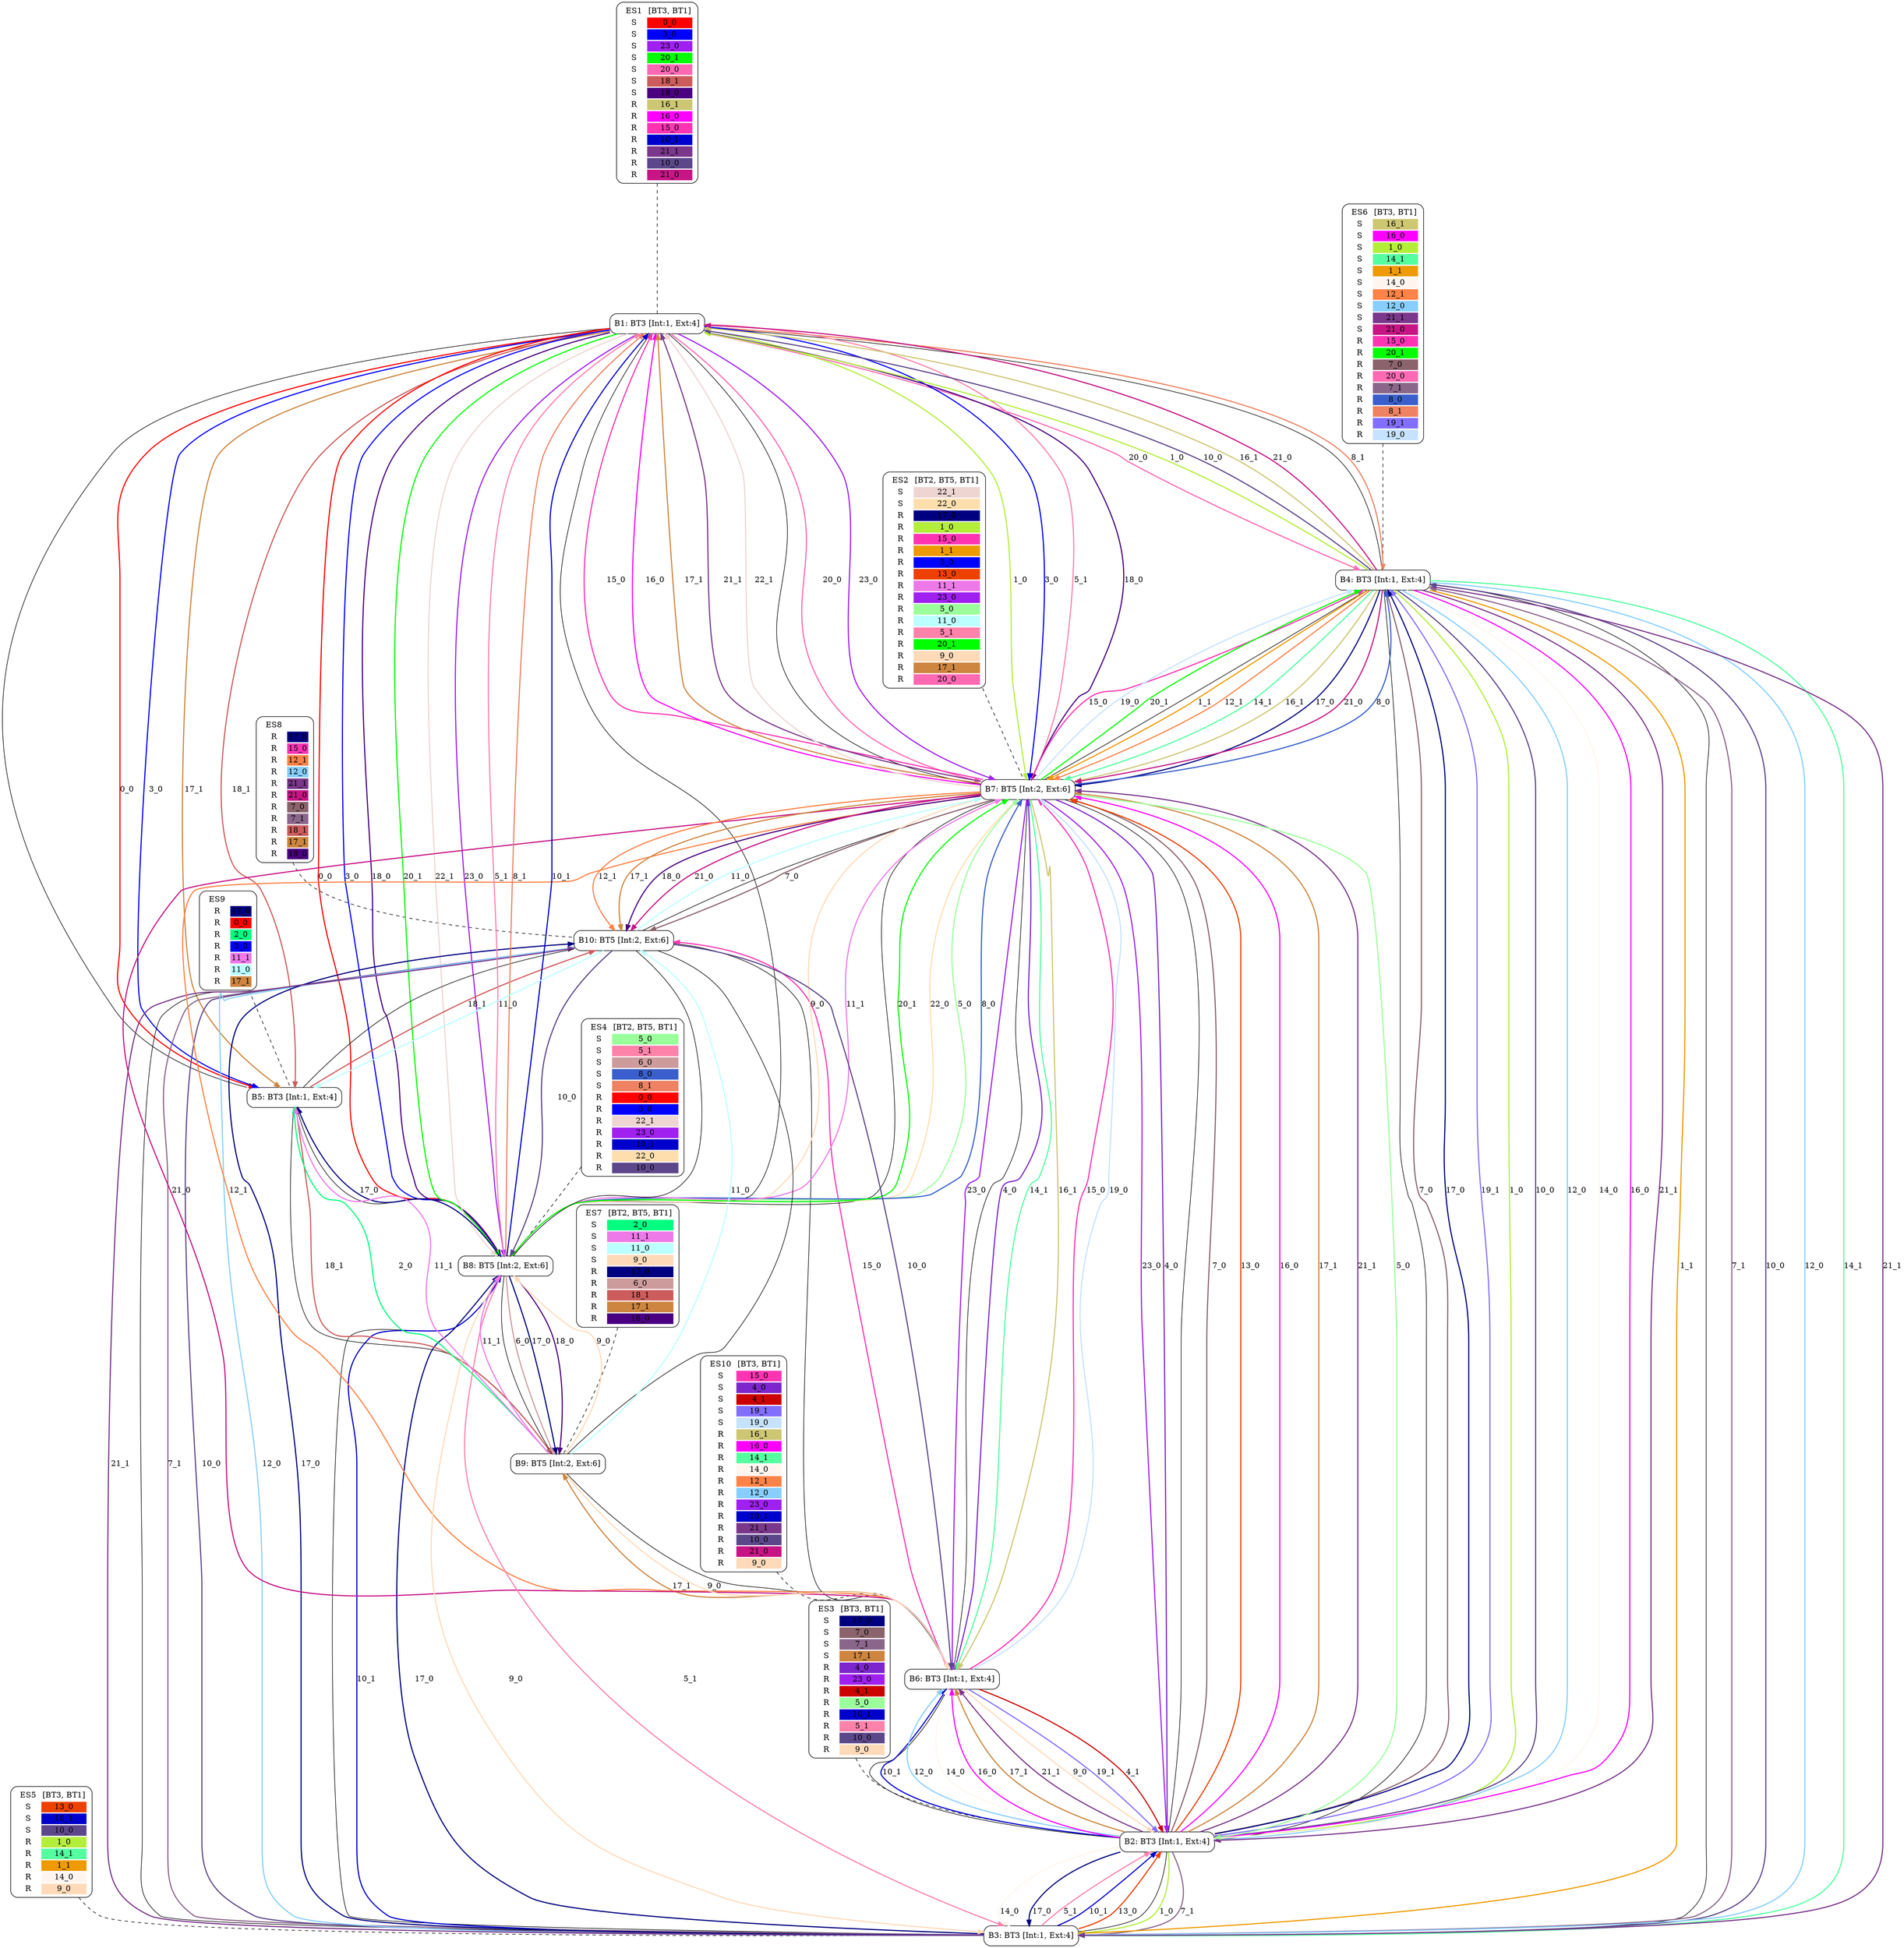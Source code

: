 digraph network {
  ES1 [ label=<<TABLE  BORDER="0"><TR> <TD ALIGN="CENTER" BORDER="0"> ES1 </TD> <TD>[BT3, BT1]</TD> </TR><TR><TD>S</TD><TD BGCOLOR="red">0_0</TD></TR>
<TR><TD>S</TD><TD BGCOLOR="blue">3_0</TD></TR>
<TR><TD>S</TD><TD BGCOLOR="purple">23_0</TD></TR>
<TR><TD>S</TD><TD BGCOLOR="green">20_1</TD></TR>
<TR><TD>S</TD><TD BGCOLOR="hotpink">20_0</TD></TR>
<TR><TD>S</TD><TD BGCOLOR="indianred">18_1</TD></TR>
<TR><TD>S</TD><TD BGCOLOR="indigo">18_0</TD></TR>
<TR><TD>R</TD><TD BGCOLOR="khaki3">16_1</TD></TR>
<TR><TD>R</TD><TD BGCOLOR="magenta1">16_0</TD></TR>
<TR><TD>R</TD><TD BGCOLOR="maroon1">15_0</TD></TR>
<TR><TD>R</TD><TD BGCOLOR="mediumblue">10_1</TD></TR>
<TR><TD>R</TD><TD BGCOLOR="mediumorchid4">21_1</TD></TR>
<TR><TD>R</TD><TD BGCOLOR="mediumpurple4">10_0</TD></TR>
<TR><TD>R</TD><TD BGCOLOR="mediumvioletred">21_0</TD></TR>
</TABLE>> shape="box" style="rounded" ];
  ES2 [ label=<<TABLE  BORDER="0"><TR> <TD ALIGN="CENTER" BORDER="0"> ES2 </TD> <TD>[BT2, BT5, BT1]</TD> </TR><TR><TD>S</TD><TD BGCOLOR="mistyrose2">22_1</TD></TR>
<TR><TD>S</TD><TD BGCOLOR="navajowhite1">22_0</TD></TR>
<TR><TD>R</TD><TD BGCOLOR="navyblue">17_0</TD></TR>
<TR><TD>R</TD><TD BGCOLOR="olivedrab2">1_0</TD></TR>
<TR><TD>R</TD><TD BGCOLOR="maroon1">15_0</TD></TR>
<TR><TD>R</TD><TD BGCOLOR="orange2">1_1</TD></TR>
<TR><TD>R</TD><TD BGCOLOR="blue">3_0</TD></TR>
<TR><TD>R</TD><TD BGCOLOR="orangered2">13_0</TD></TR>
<TR><TD>R</TD><TD BGCOLOR="orchid2">11_1</TD></TR>
<TR><TD>R</TD><TD BGCOLOR="purple">23_0</TD></TR>
<TR><TD>R</TD><TD BGCOLOR="palegreen1">5_0</TD></TR>
<TR><TD>R</TD><TD BGCOLOR="paleturquoise1">11_0</TD></TR>
<TR><TD>R</TD><TD BGCOLOR="palevioletred1">5_1</TD></TR>
<TR><TD>R</TD><TD BGCOLOR="green">20_1</TD></TR>
<TR><TD>R</TD><TD BGCOLOR="peachpuff">9_0</TD></TR>
<TR><TD>R</TD><TD BGCOLOR="peru">17_1</TD></TR>
<TR><TD>R</TD><TD BGCOLOR="hotpink">20_0</TD></TR>
</TABLE>> shape="box" style="rounded" ];
  ES3 [ label=<<TABLE  BORDER="0"><TR> <TD ALIGN="CENTER" BORDER="0"> ES3 </TD> <TD>[BT3, BT1]</TD> </TR><TR><TD>S</TD><TD BGCOLOR="navyblue">17_0</TD></TR>
<TR><TD>S</TD><TD BGCOLOR="pink4">7_0</TD></TR>
<TR><TD>S</TD><TD BGCOLOR="plum4">7_1</TD></TR>
<TR><TD>S</TD><TD BGCOLOR="peru">17_1</TD></TR>
<TR><TD>R</TD><TD BGCOLOR="purple3">4_0</TD></TR>
<TR><TD>R</TD><TD BGCOLOR="purple">23_0</TD></TR>
<TR><TD>R</TD><TD BGCOLOR="red3">4_1</TD></TR>
<TR><TD>R</TD><TD BGCOLOR="palegreen1">5_0</TD></TR>
<TR><TD>R</TD><TD BGCOLOR="mediumblue">10_1</TD></TR>
<TR><TD>R</TD><TD BGCOLOR="palevioletred1">5_1</TD></TR>
<TR><TD>R</TD><TD BGCOLOR="mediumpurple4">10_0</TD></TR>
<TR><TD>R</TD><TD BGCOLOR="peachpuff">9_0</TD></TR>
</TABLE>> shape="box" style="rounded" ];
  ES4 [ label=<<TABLE  BORDER="0"><TR> <TD ALIGN="CENTER" BORDER="0"> ES4 </TD> <TD>[BT2, BT5, BT1]</TD> </TR><TR><TD>S</TD><TD BGCOLOR="palegreen1">5_0</TD></TR>
<TR><TD>S</TD><TD BGCOLOR="palevioletred1">5_1</TD></TR>
<TR><TD>S</TD><TD BGCOLOR="rosybrown3">6_0</TD></TR>
<TR><TD>S</TD><TD BGCOLOR="royalblue3">8_0</TD></TR>
<TR><TD>S</TD><TD BGCOLOR="salmon2">8_1</TD></TR>
<TR><TD>R</TD><TD BGCOLOR="red">0_0</TD></TR>
<TR><TD>R</TD><TD BGCOLOR="blue">3_0</TD></TR>
<TR><TD>R</TD><TD BGCOLOR="mistyrose2">22_1</TD></TR>
<TR><TD>R</TD><TD BGCOLOR="purple">23_0</TD></TR>
<TR><TD>R</TD><TD BGCOLOR="mediumblue">10_1</TD></TR>
<TR><TD>R</TD><TD BGCOLOR="navajowhite1">22_0</TD></TR>
<TR><TD>R</TD><TD BGCOLOR="mediumpurple4">10_0</TD></TR>
</TABLE>> shape="box" style="rounded" ];
  ES5 [ label=<<TABLE  BORDER="0"><TR> <TD ALIGN="CENTER" BORDER="0"> ES5 </TD> <TD>[BT3, BT1]</TD> </TR><TR><TD>S</TD><TD BGCOLOR="orangered2">13_0</TD></TR>
<TR><TD>S</TD><TD BGCOLOR="mediumblue">10_1</TD></TR>
<TR><TD>S</TD><TD BGCOLOR="mediumpurple4">10_0</TD></TR>
<TR><TD>R</TD><TD BGCOLOR="olivedrab2">1_0</TD></TR>
<TR><TD>R</TD><TD BGCOLOR="seagreen1">14_1</TD></TR>
<TR><TD>R</TD><TD BGCOLOR="orange2">1_1</TD></TR>
<TR><TD>R</TD><TD BGCOLOR="seashell1">14_0</TD></TR>
<TR><TD>R</TD><TD BGCOLOR="peachpuff">9_0</TD></TR>
</TABLE>> shape="box" style="rounded" ];
  ES6 [ label=<<TABLE  BORDER="0"><TR> <TD ALIGN="CENTER" BORDER="0"> ES6 </TD> <TD>[BT3, BT1]</TD> </TR><TR><TD>S</TD><TD BGCOLOR="khaki3">16_1</TD></TR>
<TR><TD>S</TD><TD BGCOLOR="magenta1">16_0</TD></TR>
<TR><TD>S</TD><TD BGCOLOR="olivedrab2">1_0</TD></TR>
<TR><TD>S</TD><TD BGCOLOR="seagreen1">14_1</TD></TR>
<TR><TD>S</TD><TD BGCOLOR="orange2">1_1</TD></TR>
<TR><TD>S</TD><TD BGCOLOR="seashell1">14_0</TD></TR>
<TR><TD>S</TD><TD BGCOLOR="sienna1">12_1</TD></TR>
<TR><TD>S</TD><TD BGCOLOR="skyblue1">12_0</TD></TR>
<TR><TD>S</TD><TD BGCOLOR="mediumorchid4">21_1</TD></TR>
<TR><TD>S</TD><TD BGCOLOR="mediumvioletred">21_0</TD></TR>
<TR><TD>R</TD><TD BGCOLOR="maroon1">15_0</TD></TR>
<TR><TD>R</TD><TD BGCOLOR="green">20_1</TD></TR>
<TR><TD>R</TD><TD BGCOLOR="pink4">7_0</TD></TR>
<TR><TD>R</TD><TD BGCOLOR="hotpink">20_0</TD></TR>
<TR><TD>R</TD><TD BGCOLOR="plum4">7_1</TD></TR>
<TR><TD>R</TD><TD BGCOLOR="royalblue3">8_0</TD></TR>
<TR><TD>R</TD><TD BGCOLOR="salmon2">8_1</TD></TR>
<TR><TD>R</TD><TD BGCOLOR="slateblue1">19_1</TD></TR>
<TR><TD>R</TD><TD BGCOLOR="slategray1">19_0</TD></TR>
</TABLE>> shape="box" style="rounded" ];
  ES7 [ label=<<TABLE  BORDER="0"><TR> <TD ALIGN="CENTER" BORDER="0"> ES7 </TD> <TD>[BT2, BT5, BT1]</TD> </TR><TR><TD>S</TD><TD BGCOLOR="springgreen">2_0</TD></TR>
<TR><TD>S</TD><TD BGCOLOR="orchid2">11_1</TD></TR>
<TR><TD>S</TD><TD BGCOLOR="paleturquoise1">11_0</TD></TR>
<TR><TD>S</TD><TD BGCOLOR="peachpuff">9_0</TD></TR>
<TR><TD>R</TD><TD BGCOLOR="navyblue">17_0</TD></TR>
<TR><TD>R</TD><TD BGCOLOR="rosybrown3">6_0</TD></TR>
<TR><TD>R</TD><TD BGCOLOR="indianred">18_1</TD></TR>
<TR><TD>R</TD><TD BGCOLOR="peru">17_1</TD></TR>
<TR><TD>R</TD><TD BGCOLOR="indigo">18_0</TD></TR>
</TABLE>> shape="box" style="rounded" ];
  ES8 [ label=<<TABLE  BORDER="0"><TR> <TD ALIGN="CENTER" BORDER="0"> ES8 </TD>  </TR><TR><TD>R</TD><TD BGCOLOR="navyblue">17_0</TD></TR>
<TR><TD>R</TD><TD BGCOLOR="maroon1">15_0</TD></TR>
<TR><TD>R</TD><TD BGCOLOR="sienna1">12_1</TD></TR>
<TR><TD>R</TD><TD BGCOLOR="skyblue1">12_0</TD></TR>
<TR><TD>R</TD><TD BGCOLOR="mediumorchid4">21_1</TD></TR>
<TR><TD>R</TD><TD BGCOLOR="mediumvioletred">21_0</TD></TR>
<TR><TD>R</TD><TD BGCOLOR="pink4">7_0</TD></TR>
<TR><TD>R</TD><TD BGCOLOR="plum4">7_1</TD></TR>
<TR><TD>R</TD><TD BGCOLOR="indianred">18_1</TD></TR>
<TR><TD>R</TD><TD BGCOLOR="peru">17_1</TD></TR>
<TR><TD>R</TD><TD BGCOLOR="indigo">18_0</TD></TR>
</TABLE>> shape="box" style="rounded" ];
  ES9 [ label=<<TABLE  BORDER="0"><TR> <TD ALIGN="CENTER" BORDER="0"> ES9 </TD>  </TR><TR><TD>R</TD><TD BGCOLOR="navyblue">17_0</TD></TR>
<TR><TD>R</TD><TD BGCOLOR="red">0_0</TD></TR>
<TR><TD>R</TD><TD BGCOLOR="springgreen">2_0</TD></TR>
<TR><TD>R</TD><TD BGCOLOR="blue">3_0</TD></TR>
<TR><TD>R</TD><TD BGCOLOR="orchid2">11_1</TD></TR>
<TR><TD>R</TD><TD BGCOLOR="paleturquoise1">11_0</TD></TR>
<TR><TD>R</TD><TD BGCOLOR="peru">17_1</TD></TR>
</TABLE>> shape="box" style="rounded" ];
  ES10 [ label=<<TABLE  BORDER="0"><TR> <TD ALIGN="CENTER" BORDER="0"> ES10 </TD> <TD>[BT3, BT1]</TD> </TR><TR><TD>S</TD><TD BGCOLOR="maroon1">15_0</TD></TR>
<TR><TD>S</TD><TD BGCOLOR="purple3">4_0</TD></TR>
<TR><TD>S</TD><TD BGCOLOR="red3">4_1</TD></TR>
<TR><TD>S</TD><TD BGCOLOR="slateblue1">19_1</TD></TR>
<TR><TD>S</TD><TD BGCOLOR="slategray1">19_0</TD></TR>
<TR><TD>R</TD><TD BGCOLOR="khaki3">16_1</TD></TR>
<TR><TD>R</TD><TD BGCOLOR="magenta1">16_0</TD></TR>
<TR><TD>R</TD><TD BGCOLOR="seagreen1">14_1</TD></TR>
<TR><TD>R</TD><TD BGCOLOR="seashell1">14_0</TD></TR>
<TR><TD>R</TD><TD BGCOLOR="sienna1">12_1</TD></TR>
<TR><TD>R</TD><TD BGCOLOR="skyblue1">12_0</TD></TR>
<TR><TD>R</TD><TD BGCOLOR="purple">23_0</TD></TR>
<TR><TD>R</TD><TD BGCOLOR="mediumblue">10_1</TD></TR>
<TR><TD>R</TD><TD BGCOLOR="mediumorchid4">21_1</TD></TR>
<TR><TD>R</TD><TD BGCOLOR="mediumpurple4">10_0</TD></TR>
<TR><TD>R</TD><TD BGCOLOR="mediumvioletred">21_0</TD></TR>
<TR><TD>R</TD><TD BGCOLOR="peachpuff">9_0</TD></TR>
</TABLE>> shape="box" style="rounded" ];
  B1 [ label="B1: BT3 [Int:1, Ext:4]" shape="box" style="rounded" ];
  B2 [ label="B2: BT3 [Int:1, Ext:4]" shape="box" style="rounded" ];
  B3 [ label="B3: BT3 [Int:1, Ext:4]" shape="box" style="rounded" ];
  B4 [ label="B4: BT3 [Int:1, Ext:4]" shape="box" style="rounded" ];
  B5 [ label="B5: BT3 [Int:1, Ext:4]" shape="box" style="rounded" ];
  B6 [ label="B6: BT3 [Int:1, Ext:4]" shape="box" style="rounded" ];
  B7 [ label="B7: BT5 [Int:2, Ext:6]" shape="box" style="rounded" ];
  B8 [ label="B8: BT5 [Int:2, Ext:6]" shape="box" style="rounded" ];
  B9 [ label="B9: BT5 [Int:2, Ext:6]" shape="box" style="rounded" ];
  B10 [ label="B10: BT5 [Int:2, Ext:6]" shape="box" style="rounded" ];
  ES1 -> B1 [ style="dashed" arrowhead="none" ];
  ES2 -> B7 [ style="dashed" arrowhead="none" ];
  ES3 -> B2 [ style="dashed" arrowhead="none" ];
  ES4 -> B8 [ style="dashed" arrowhead="none" ];
  ES5 -> B3 [ style="dashed" arrowhead="none" ];
  ES6 -> B4 [ style="dashed" arrowhead="none" ];
  ES7 -> B9 [ style="dashed" arrowhead="none" ];
  ES8 -> B10 [ style="dashed" arrowhead="none" ];
  ES9 -> B5 [ style="dashed" arrowhead="none" ];
  ES10 -> B6 [ style="dashed" arrowhead="none" ];
  B1 -> B4 [ arrowhead="none" ];
  B1 -> B5 [ arrowhead="none" ];
  B1 -> B7 [ arrowhead="none" ];
  B1 -> B8 [ arrowhead="none" ];
  B2 -> B3 [ arrowhead="none" ];
  B2 -> B4 [ arrowhead="none" ];
  B2 -> B6 [ arrowhead="none" ];
  B2 -> B7 [ arrowhead="none" ];
  B3 -> B4 [ arrowhead="none" ];
  B3 -> B8 [ arrowhead="none" ];
  B3 -> B10 [ arrowhead="none" ];
  B4 -> B7 [ arrowhead="none" ];
  B5 -> B8 [ arrowhead="none" ];
  B5 -> B9 [ arrowhead="none" ];
  B5 -> B10 [ arrowhead="none" ];
  B6 -> B7 [ arrowhead="none" ];
  B6 -> B9 [ arrowhead="none" ];
  B6 -> B10 [ arrowhead="none" ];
  B7 -> B8 [ arrowhead="none" ];
  B7 -> B10 [ arrowhead="none" ];
  B8 -> B9 [ arrowhead="none" ];
  B8 -> B10 [ arrowhead="none" ];
  B9 -> B10 [ arrowhead="none" ];
  B1 -> B5 [ label="0_0" color="red" style="bold" ];
  B1 -> B8 [ label="0_0" color="red" style="bold" ];
  B4 -> B1 [ label="1_0" color="olivedrab2" style="bold" ];
  B4 -> B2 [ label="1_0" color="olivedrab2" style="bold" ];
  B1 -> B7 [ label="1_0" color="olivedrab2" style="bold" ];
  B2 -> B3 [ label="1_0" color="olivedrab2" style="bold" ];
  B4 -> B3 [ label="1_1" color="orange2" style="bold" ];
  B4 -> B7 [ label="1_1" color="orange2" style="bold" ];
  B9 -> B5 [ label="2_0" color="springgreen" style="bold" ];
  B1 -> B5 [ label="3_0" color="blue" style="bold" ];
  B1 -> B7 [ label="3_0" color="blue" style="bold" ];
  B1 -> B8 [ label="3_0" color="blue" style="bold" ];
  B6 -> B7 [ label="4_0" color="purple3" style="bold" ];
  B7 -> B2 [ label="4_0" color="purple3" style="bold" ];
  B6 -> B2 [ label="4_1" color="red3" style="bold" ];
  B8 -> B7 [ label="5_0" color="palegreen1" style="bold" ];
  B7 -> B2 [ label="5_0" color="palegreen1" style="bold" ];
  B8 -> B1 [ label="5_1" color="palevioletred1" style="bold" ];
  B8 -> B3 [ label="5_1" color="palevioletred1" style="bold" ];
  B1 -> B7 [ label="5_1" color="palevioletred1" style="bold" ];
  B3 -> B2 [ label="5_1" color="palevioletred1" style="bold" ];
  B8 -> B9 [ label="6_0" color="rosybrown3" style="bold" ];
  B2 -> B4 [ label="7_0" color="pink4" style="bold" ];
  B2 -> B7 [ label="7_0" color="pink4" style="bold" ];
  B7 -> B10 [ label="7_0" color="pink4" style="bold" ];
  B2 -> B3 [ label="7_1" color="plum4" style="bold" ];
  B3 -> B4 [ label="7_1" color="plum4" style="bold" ];
  B3 -> B10 [ label="7_1" color="plum4" style="bold" ];
  B8 -> B7 [ label="8_0" color="royalblue3" style="bold" ];
  B7 -> B4 [ label="8_0" color="royalblue3" style="bold" ];
  B8 -> B1 [ label="8_1" color="salmon2" style="bold" ];
  B1 -> B4 [ label="8_1" color="salmon2" style="bold" ];
  B9 -> B6 [ label="9_0" color="peachpuff" style="bold" ];
  B9 -> B8 [ label="9_0" color="peachpuff" style="bold" ];
  B6 -> B2 [ label="9_0" color="peachpuff" style="bold" ];
  B8 -> B3 [ label="9_0" color="peachpuff" style="bold" ];
  B8 -> B7 [ label="9_0" color="peachpuff" style="bold" ];
  B3 -> B4 [ label="10_0" color="mediumpurple4" style="bold" ];
  B3 -> B10 [ label="10_0" color="mediumpurple4" style="bold" ];
  B4 -> B1 [ label="10_0" color="mediumpurple4" style="bold" ];
  B4 -> B2 [ label="10_0" color="mediumpurple4" style="bold" ];
  B10 -> B6 [ label="10_0" color="mediumpurple4" style="bold" ];
  B10 -> B8 [ label="10_0" color="mediumpurple4" style="bold" ];
  B3 -> B2 [ label="10_1" color="mediumblue" style="bold" ];
  B3 -> B8 [ label="10_1" color="mediumblue" style="bold" ];
  B2 -> B6 [ label="10_1" color="mediumblue" style="bold" ];
  B8 -> B1 [ label="10_1" color="mediumblue" style="bold" ];
  B9 -> B10 [ label="11_0" color="paleturquoise1" style="bold" ];
  B10 -> B5 [ label="11_0" color="paleturquoise1" style="bold" ];
  B10 -> B7 [ label="11_0" color="paleturquoise1" style="bold" ];
  B9 -> B5 [ label="11_1" color="orchid2" style="bold" ];
  B9 -> B8 [ label="11_1" color="orchid2" style="bold" ];
  B8 -> B7 [ label="11_1" color="orchid2" style="bold" ];
  B4 -> B2 [ label="12_0" color="skyblue1" style="bold" ];
  B4 -> B3 [ label="12_0" color="skyblue1" style="bold" ];
  B2 -> B6 [ label="12_0" color="skyblue1" style="bold" ];
  B3 -> B10 [ label="12_0" color="skyblue1" style="bold" ];
  B4 -> B7 [ label="12_1" color="sienna1" style="bold" ];
  B7 -> B6 [ label="12_1" color="sienna1" style="bold" ];
  B7 -> B10 [ label="12_1" color="sienna1" style="bold" ];
  B3 -> B2 [ label="13_0" color="orangered2" style="bold" ];
  B2 -> B7 [ label="13_0" color="orangered2" style="bold" ];
  B4 -> B2 [ label="14_0" color="seashell1" style="bold" ];
  B2 -> B3 [ label="14_0" color="seashell1" style="bold" ];
  B2 -> B6 [ label="14_0" color="seashell1" style="bold" ];
  B4 -> B3 [ label="14_1" color="seagreen1" style="bold" ];
  B4 -> B7 [ label="14_1" color="seagreen1" style="bold" ];
  B7 -> B6 [ label="14_1" color="seagreen1" style="bold" ];
  B6 -> B7 [ label="15_0" color="maroon1" style="bold" ];
  B6 -> B10 [ label="15_0" color="maroon1" style="bold" ];
  B7 -> B1 [ label="15_0" color="maroon1" style="bold" ];
  B7 -> B4 [ label="15_0" color="maroon1" style="bold" ];
  B4 -> B2 [ label="16_0" color="magenta1" style="bold" ];
  B2 -> B6 [ label="16_0" color="magenta1" style="bold" ];
  B2 -> B7 [ label="16_0" color="magenta1" style="bold" ];
  B7 -> B1 [ label="16_0" color="magenta1" style="bold" ];
  B4 -> B1 [ label="16_1" color="khaki3" style="bold" ];
  B4 -> B7 [ label="16_1" color="khaki3" style="bold" ];
  B7 -> B6 [ label="16_1" color="khaki3" style="bold" ];
  B2 -> B3 [ label="17_0" color="navyblue" style="bold" ];
  B2 -> B4 [ label="17_0" color="navyblue" style="bold" ];
  B3 -> B8 [ label="17_0" color="navyblue" style="bold" ];
  B3 -> B10 [ label="17_0" color="navyblue" style="bold" ];
  B4 -> B7 [ label="17_0" color="navyblue" style="bold" ];
  B8 -> B5 [ label="17_0" color="navyblue" style="bold" ];
  B8 -> B9 [ label="17_0" color="navyblue" style="bold" ];
  B2 -> B6 [ label="17_1" color="peru" style="bold" ];
  B2 -> B7 [ label="17_1" color="peru" style="bold" ];
  B6 -> B9 [ label="17_1" color="peru" style="bold" ];
  B7 -> B1 [ label="17_1" color="peru" style="bold" ];
  B7 -> B10 [ label="17_1" color="peru" style="bold" ];
  B1 -> B5 [ label="17_1" color="peru" style="bold" ];
  B1 -> B7 [ label="18_0" color="indigo" style="bold" ];
  B1 -> B8 [ label="18_0" color="indigo" style="bold" ];
  B7 -> B10 [ label="18_0" color="indigo" style="bold" ];
  B8 -> B9 [ label="18_0" color="indigo" style="bold" ];
  B1 -> B5 [ label="18_1" color="indianred" style="bold" ];
  B5 -> B9 [ label="18_1" color="indianred" style="bold" ];
  B5 -> B10 [ label="18_1" color="indianred" style="bold" ];
  B6 -> B7 [ label="19_0" color="slategray1" style="bold" ];
  B7 -> B4 [ label="19_0" color="slategray1" style="bold" ];
  B6 -> B2 [ label="19_1" color="slateblue1" style="bold" ];
  B2 -> B4 [ label="19_1" color="slateblue1" style="bold" ];
  B1 -> B4 [ label="20_0" color="hotpink" style="bold" ];
  B1 -> B7 [ label="20_0" color="hotpink" style="bold" ];
  B1 -> B8 [ label="20_1" color="green" style="bold" ];
  B8 -> B7 [ label="20_1" color="green" style="bold" ];
  B7 -> B4 [ label="20_1" color="green" style="bold" ];
  B4 -> B1 [ label="21_0" color="mediumvioletred" style="bold" ];
  B4 -> B7 [ label="21_0" color="mediumvioletred" style="bold" ];
  B7 -> B6 [ label="21_0" color="mediumvioletred" style="bold" ];
  B7 -> B10 [ label="21_0" color="mediumvioletred" style="bold" ];
  B4 -> B2 [ label="21_1" color="mediumorchid4" style="bold" ];
  B4 -> B3 [ label="21_1" color="mediumorchid4" style="bold" ];
  B2 -> B6 [ label="21_1" color="mediumorchid4" style="bold" ];
  B2 -> B7 [ label="21_1" color="mediumorchid4" style="bold" ];
  B3 -> B10 [ label="21_1" color="mediumorchid4" style="bold" ];
  B7 -> B1 [ label="21_1" color="mediumorchid4" style="bold" ];
  B7 -> B8 [ label="22_0" color="navajowhite1" style="bold" ];
  B7 -> B1 [ label="22_1" color="mistyrose2" style="bold" ];
  B1 -> B8 [ label="22_1" color="mistyrose2" style="bold" ];
  B1 -> B7 [ label="23_0" color="purple" style="bold" ];
  B1 -> B8 [ label="23_0" color="purple" style="bold" ];
  B7 -> B2 [ label="23_0" color="purple" style="bold" ];
  B7 -> B6 [ label="23_0" color="purple" style="bold" ];
}
